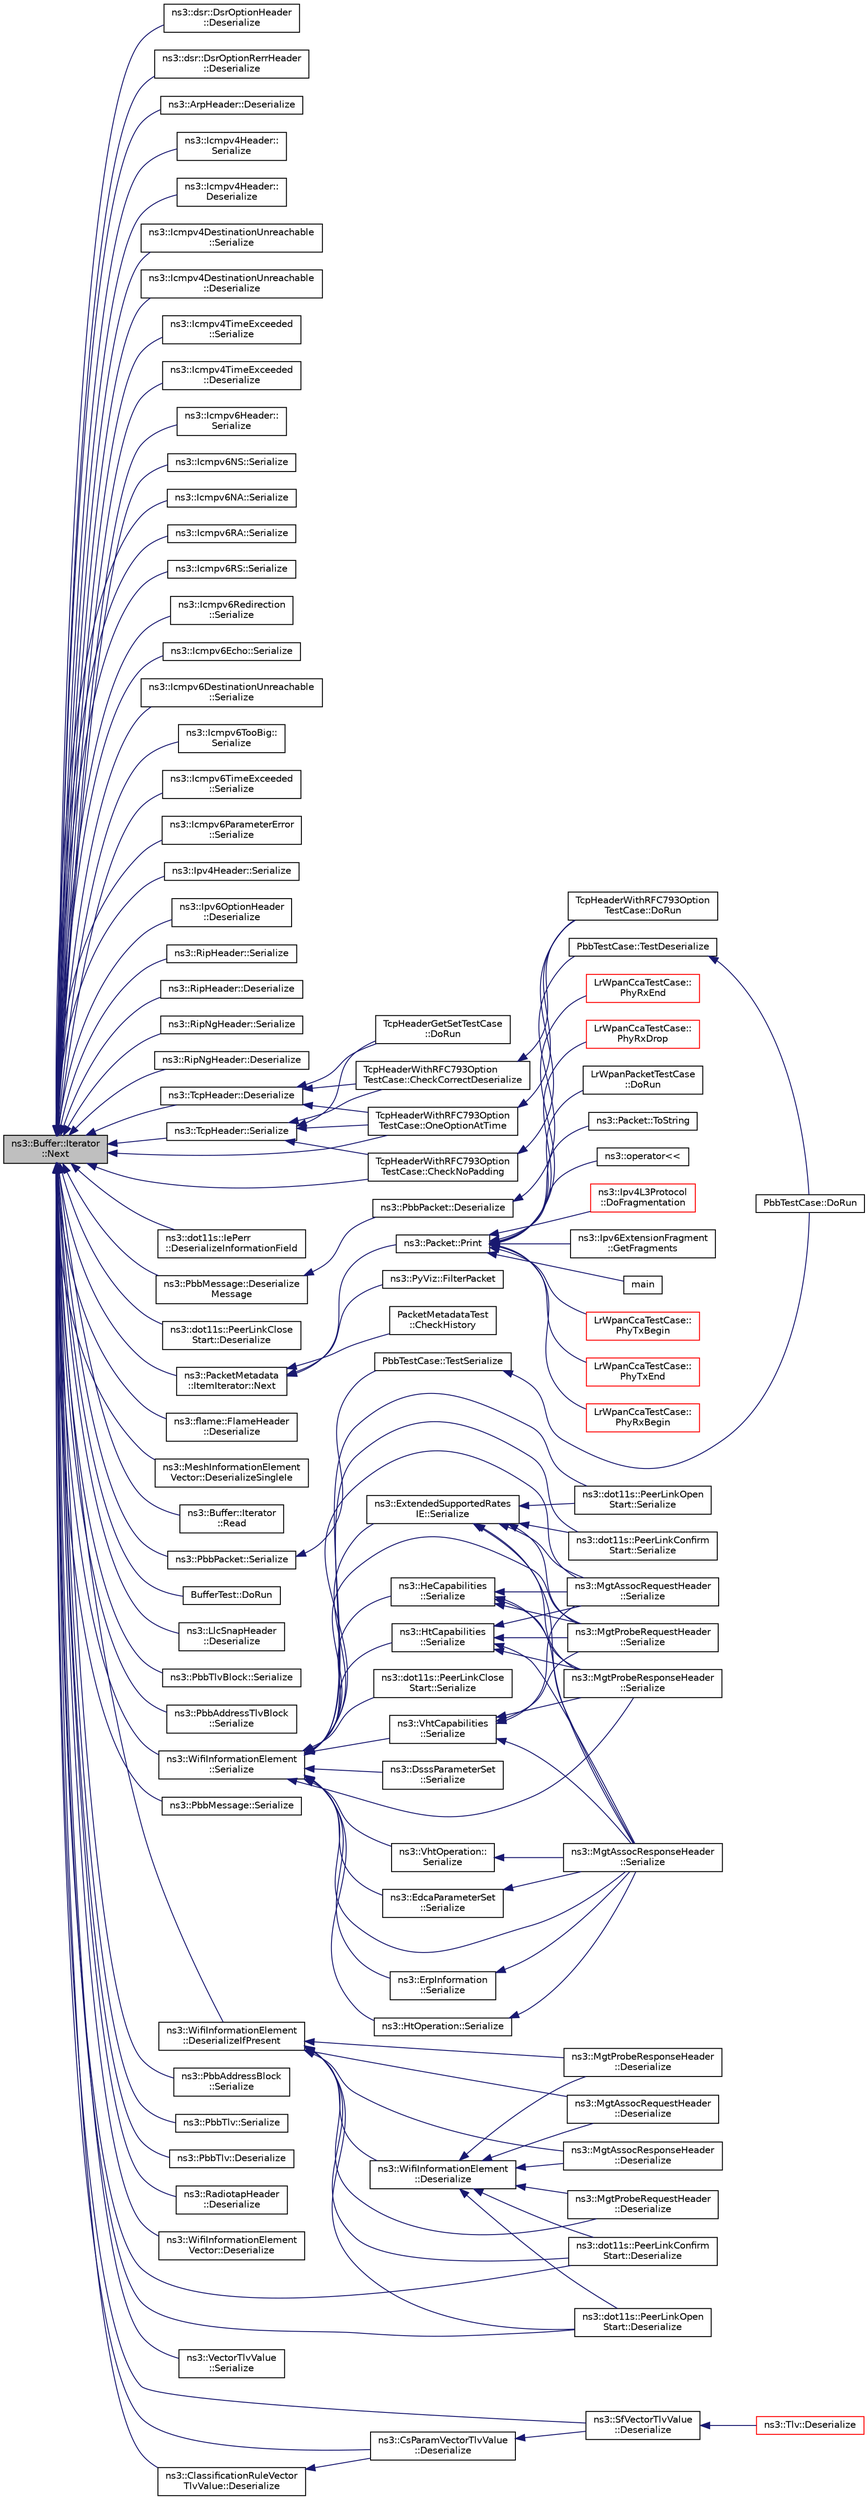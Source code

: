digraph "ns3::Buffer::Iterator::Next"
{
  edge [fontname="Helvetica",fontsize="10",labelfontname="Helvetica",labelfontsize="10"];
  node [fontname="Helvetica",fontsize="10",shape=record];
  rankdir="LR";
  Node1 [label="ns3::Buffer::Iterator\l::Next",height=0.2,width=0.4,color="black", fillcolor="grey75", style="filled", fontcolor="black"];
  Node1 -> Node2 [dir="back",color="midnightblue",fontsize="10",style="solid"];
  Node2 [label="ns3::dsr::DsrOptionHeader\l::Deserialize",height=0.2,width=0.4,color="black", fillcolor="white", style="filled",URL="$da/d3b/classns3_1_1dsr_1_1DsrOptionHeader.html#ab44c93c37011591950bb95730c1c5b06",tooltip="Deserialize the packet. "];
  Node1 -> Node3 [dir="back",color="midnightblue",fontsize="10",style="solid"];
  Node3 [label="ns3::dsr::DsrOptionRerrHeader\l::Deserialize",height=0.2,width=0.4,color="black", fillcolor="white", style="filled",URL="$d6/d26/classns3_1_1dsr_1_1DsrOptionRerrHeader.html#ab8bc84d5e10a371524ed37035db5dbec",tooltip="Deserialize the packet. "];
  Node1 -> Node4 [dir="back",color="midnightblue",fontsize="10",style="solid"];
  Node4 [label="ns3::ArpHeader::Deserialize",height=0.2,width=0.4,color="black", fillcolor="white", style="filled",URL="$db/d42/classns3_1_1ArpHeader.html#ac4ac02b6ff4125d41dfe52593f23718d"];
  Node1 -> Node5 [dir="back",color="midnightblue",fontsize="10",style="solid"];
  Node5 [label="ns3::Icmpv4Header::\lSerialize",height=0.2,width=0.4,color="black", fillcolor="white", style="filled",URL="$d6/dde/classns3_1_1Icmpv4Header.html#a8a99d2c9a7cd91e84efbee9a61606ced"];
  Node1 -> Node6 [dir="back",color="midnightblue",fontsize="10",style="solid"];
  Node6 [label="ns3::Icmpv4Header::\lDeserialize",height=0.2,width=0.4,color="black", fillcolor="white", style="filled",URL="$d6/dde/classns3_1_1Icmpv4Header.html#a9993df289cc6aa4b6cf93bb91aa13024"];
  Node1 -> Node7 [dir="back",color="midnightblue",fontsize="10",style="solid"];
  Node7 [label="ns3::Icmpv4DestinationUnreachable\l::Serialize",height=0.2,width=0.4,color="black", fillcolor="white", style="filled",URL="$d6/daf/classns3_1_1Icmpv4DestinationUnreachable.html#a38e6b156675363e4af25597181b4d6c7"];
  Node1 -> Node8 [dir="back",color="midnightblue",fontsize="10",style="solid"];
  Node8 [label="ns3::Icmpv4DestinationUnreachable\l::Deserialize",height=0.2,width=0.4,color="black", fillcolor="white", style="filled",URL="$d6/daf/classns3_1_1Icmpv4DestinationUnreachable.html#ab27e34a3e2436724ebb483d8acd58ea7"];
  Node1 -> Node9 [dir="back",color="midnightblue",fontsize="10",style="solid"];
  Node9 [label="ns3::Icmpv4TimeExceeded\l::Serialize",height=0.2,width=0.4,color="black", fillcolor="white", style="filled",URL="$dc/de0/classns3_1_1Icmpv4TimeExceeded.html#a6361230141377b1156792c137ff19c46"];
  Node1 -> Node10 [dir="back",color="midnightblue",fontsize="10",style="solid"];
  Node10 [label="ns3::Icmpv4TimeExceeded\l::Deserialize",height=0.2,width=0.4,color="black", fillcolor="white", style="filled",URL="$dc/de0/classns3_1_1Icmpv4TimeExceeded.html#a593880fbc22985333cbfb9def08aeca5"];
  Node1 -> Node11 [dir="back",color="midnightblue",fontsize="10",style="solid"];
  Node11 [label="ns3::Icmpv6Header::\lSerialize",height=0.2,width=0.4,color="black", fillcolor="white", style="filled",URL="$d9/d73/classns3_1_1Icmpv6Header.html#a730861c09bbcc03f586a7b31656cbbc5",tooltip="Serialize the packet. "];
  Node1 -> Node12 [dir="back",color="midnightblue",fontsize="10",style="solid"];
  Node12 [label="ns3::Icmpv6NS::Serialize",height=0.2,width=0.4,color="black", fillcolor="white", style="filled",URL="$d7/da5/classns3_1_1Icmpv6NS.html#ad32a9d574a29228cddfc6e70aea129b7",tooltip="Serialize the packet. "];
  Node1 -> Node13 [dir="back",color="midnightblue",fontsize="10",style="solid"];
  Node13 [label="ns3::Icmpv6NA::Serialize",height=0.2,width=0.4,color="black", fillcolor="white", style="filled",URL="$d2/de8/classns3_1_1Icmpv6NA.html#a0fa9ef58e0cb6c9a5ed1d4c82745a02f",tooltip="Serialize the packet. "];
  Node1 -> Node14 [dir="back",color="midnightblue",fontsize="10",style="solid"];
  Node14 [label="ns3::Icmpv6RA::Serialize",height=0.2,width=0.4,color="black", fillcolor="white", style="filled",URL="$da/d73/classns3_1_1Icmpv6RA.html#afc9c2386a4c11b13c41d79f0dbc970cd",tooltip="Serialize the packet. "];
  Node1 -> Node15 [dir="back",color="midnightblue",fontsize="10",style="solid"];
  Node15 [label="ns3::Icmpv6RS::Serialize",height=0.2,width=0.4,color="black", fillcolor="white", style="filled",URL="$da/d2f/classns3_1_1Icmpv6RS.html#aa2e8d1a63701015e774a9a5d660dfde4",tooltip="Serialize the packet. "];
  Node1 -> Node16 [dir="back",color="midnightblue",fontsize="10",style="solid"];
  Node16 [label="ns3::Icmpv6Redirection\l::Serialize",height=0.2,width=0.4,color="black", fillcolor="white", style="filled",URL="$de/da3/classns3_1_1Icmpv6Redirection.html#a3d278de1bcf39046510795bd78a4acfa",tooltip="Serialize the packet. "];
  Node1 -> Node17 [dir="back",color="midnightblue",fontsize="10",style="solid"];
  Node17 [label="ns3::Icmpv6Echo::Serialize",height=0.2,width=0.4,color="black", fillcolor="white", style="filled",URL="$d6/d5b/classns3_1_1Icmpv6Echo.html#ae00908cfd1912f20da4ad804ce73ba1d",tooltip="Serialize the packet. "];
  Node1 -> Node18 [dir="back",color="midnightblue",fontsize="10",style="solid"];
  Node18 [label="ns3::Icmpv6DestinationUnreachable\l::Serialize",height=0.2,width=0.4,color="black", fillcolor="white", style="filled",URL="$d1/deb/classns3_1_1Icmpv6DestinationUnreachable.html#a97ea83de54f105a43a8386e2934fe732",tooltip="Serialize the packet. "];
  Node1 -> Node19 [dir="back",color="midnightblue",fontsize="10",style="solid"];
  Node19 [label="ns3::Icmpv6TooBig::\lSerialize",height=0.2,width=0.4,color="black", fillcolor="white", style="filled",URL="$d3/d1b/classns3_1_1Icmpv6TooBig.html#ae8042b6593cfb81dad23e60c588e7b21",tooltip="Serialize the packet. "];
  Node1 -> Node20 [dir="back",color="midnightblue",fontsize="10",style="solid"];
  Node20 [label="ns3::Icmpv6TimeExceeded\l::Serialize",height=0.2,width=0.4,color="black", fillcolor="white", style="filled",URL="$d5/db1/classns3_1_1Icmpv6TimeExceeded.html#a8cc2085dcd82138138cdc2029280a60f",tooltip="Serialize the packet. "];
  Node1 -> Node21 [dir="back",color="midnightblue",fontsize="10",style="solid"];
  Node21 [label="ns3::Icmpv6ParameterError\l::Serialize",height=0.2,width=0.4,color="black", fillcolor="white", style="filled",URL="$d8/dd7/classns3_1_1Icmpv6ParameterError.html#a72ba841a8b45117a67cfb9a89ffd677b",tooltip="Serialize the packet. "];
  Node1 -> Node22 [dir="back",color="midnightblue",fontsize="10",style="solid"];
  Node22 [label="ns3::Ipv4Header::Serialize",height=0.2,width=0.4,color="black", fillcolor="white", style="filled",URL="$d9/df1/classns3_1_1Ipv4Header.html#a09dd6e92cb94bc1287b5219519a7bc69"];
  Node1 -> Node23 [dir="back",color="midnightblue",fontsize="10",style="solid"];
  Node23 [label="ns3::Ipv6OptionHeader\l::Deserialize",height=0.2,width=0.4,color="black", fillcolor="white", style="filled",URL="$de/d13/classns3_1_1Ipv6OptionHeader.html#a8645f1d17686431f177f7d5f3c38380e",tooltip="Deserialize the packet. "];
  Node1 -> Node24 [dir="back",color="midnightblue",fontsize="10",style="solid"];
  Node24 [label="ns3::RipHeader::Serialize",height=0.2,width=0.4,color="black", fillcolor="white", style="filled",URL="$d2/d41/classns3_1_1RipHeader.html#ae461db58fecca935ddd433d43defde4a",tooltip="Serialize the packet. "];
  Node1 -> Node25 [dir="back",color="midnightblue",fontsize="10",style="solid"];
  Node25 [label="ns3::RipHeader::Deserialize",height=0.2,width=0.4,color="black", fillcolor="white", style="filled",URL="$d2/d41/classns3_1_1RipHeader.html#a92e568c6119343ba9ec17f9aff5c5167",tooltip="Deserialize the packet. "];
  Node1 -> Node26 [dir="back",color="midnightblue",fontsize="10",style="solid"];
  Node26 [label="ns3::RipNgHeader::Serialize",height=0.2,width=0.4,color="black", fillcolor="white", style="filled",URL="$d8/d03/classns3_1_1RipNgHeader.html#ab37ce2d9eccbd2e8776ee2d75044064c",tooltip="Serialize the packet. "];
  Node1 -> Node27 [dir="back",color="midnightblue",fontsize="10",style="solid"];
  Node27 [label="ns3::RipNgHeader::Deserialize",height=0.2,width=0.4,color="black", fillcolor="white", style="filled",URL="$d8/d03/classns3_1_1RipNgHeader.html#ab6bd6911230599868747821f94e65588",tooltip="Deserialize the packet. "];
  Node1 -> Node28 [dir="back",color="midnightblue",fontsize="10",style="solid"];
  Node28 [label="ns3::TcpHeader::Serialize",height=0.2,width=0.4,color="black", fillcolor="white", style="filled",URL="$d0/d46/classns3_1_1TcpHeader.html#ab492a55e7e9a54ec4938035696877aa3"];
  Node28 -> Node29 [dir="back",color="midnightblue",fontsize="10",style="solid"];
  Node29 [label="TcpHeaderGetSetTestCase\l::DoRun",height=0.2,width=0.4,color="black", fillcolor="white", style="filled",URL="$d0/d33/classTcpHeaderGetSetTestCase.html#ae5c6a3e802b8648d197d5a22509acf49",tooltip="Implementation to actually run this TestCase. "];
  Node28 -> Node30 [dir="back",color="midnightblue",fontsize="10",style="solid"];
  Node30 [label="TcpHeaderWithRFC793Option\lTestCase::CheckCorrectDeserialize",height=0.2,width=0.4,color="black", fillcolor="white", style="filled",URL="$d6/d39/classTcpHeaderWithRFC793OptionTestCase.html#ad8478f3d6d33caa92f933389f8d8419b",tooltip="Check the correct header deserialization. "];
  Node30 -> Node31 [dir="back",color="midnightblue",fontsize="10",style="solid"];
  Node31 [label="TcpHeaderWithRFC793Option\lTestCase::DoRun",height=0.2,width=0.4,color="black", fillcolor="white", style="filled",URL="$d6/d39/classTcpHeaderWithRFC793OptionTestCase.html#a52dc5f29802269d2d160f897a7933406",tooltip="Implementation to actually run this TestCase. "];
  Node28 -> Node32 [dir="back",color="midnightblue",fontsize="10",style="solid"];
  Node32 [label="TcpHeaderWithRFC793Option\lTestCase::CheckNoPadding",height=0.2,width=0.4,color="black", fillcolor="white", style="filled",URL="$d6/d39/classTcpHeaderWithRFC793OptionTestCase.html#ac054655b0adbd8c76eab91590eb246c4",tooltip="Check an header for the correct padding. "];
  Node32 -> Node31 [dir="back",color="midnightblue",fontsize="10",style="solid"];
  Node28 -> Node33 [dir="back",color="midnightblue",fontsize="10",style="solid"];
  Node33 [label="TcpHeaderWithRFC793Option\lTestCase::OneOptionAtTime",height=0.2,width=0.4,color="black", fillcolor="white", style="filled",URL="$d6/d39/classTcpHeaderWithRFC793OptionTestCase.html#a4f736353f198886b49418a84756e48de",tooltip="Check an header with only one kind of option. "];
  Node33 -> Node31 [dir="back",color="midnightblue",fontsize="10",style="solid"];
  Node1 -> Node34 [dir="back",color="midnightblue",fontsize="10",style="solid"];
  Node34 [label="ns3::TcpHeader::Deserialize",height=0.2,width=0.4,color="black", fillcolor="white", style="filled",URL="$d0/d46/classns3_1_1TcpHeader.html#ac9ebbec6f00c4d7d040c1d68dbe8c793"];
  Node34 -> Node29 [dir="back",color="midnightblue",fontsize="10",style="solid"];
  Node34 -> Node30 [dir="back",color="midnightblue",fontsize="10",style="solid"];
  Node34 -> Node33 [dir="back",color="midnightblue",fontsize="10",style="solid"];
  Node1 -> Node32 [dir="back",color="midnightblue",fontsize="10",style="solid"];
  Node1 -> Node33 [dir="back",color="midnightblue",fontsize="10",style="solid"];
  Node1 -> Node35 [dir="back",color="midnightblue",fontsize="10",style="solid"];
  Node35 [label="ns3::dot11s::IePerr\l::DeserializeInformationField",height=0.2,width=0.4,color="black", fillcolor="white", style="filled",URL="$d0/d39/classns3_1_1dot11s_1_1IePerr.html#a1fbb240ad4b0dfc2a7b93b917016cc88"];
  Node1 -> Node36 [dir="back",color="midnightblue",fontsize="10",style="solid"];
  Node36 [label="ns3::dot11s::PeerLinkOpen\lStart::Deserialize",height=0.2,width=0.4,color="black", fillcolor="white", style="filled",URL="$da/d35/classns3_1_1dot11s_1_1PeerLinkOpenStart.html#a315473be0f383a55415b452b45f688bb"];
  Node1 -> Node37 [dir="back",color="midnightblue",fontsize="10",style="solid"];
  Node37 [label="ns3::dot11s::PeerLinkClose\lStart::Deserialize",height=0.2,width=0.4,color="black", fillcolor="white", style="filled",URL="$d1/d01/classns3_1_1dot11s_1_1PeerLinkCloseStart.html#a0c21315898d9ed65222223b4b8a4039d"];
  Node1 -> Node38 [dir="back",color="midnightblue",fontsize="10",style="solid"];
  Node38 [label="ns3::dot11s::PeerLinkConfirm\lStart::Deserialize",height=0.2,width=0.4,color="black", fillcolor="white", style="filled",URL="$d2/d02/classns3_1_1dot11s_1_1PeerLinkConfirmStart.html#a6109a09962014a5c64c7a2fd9470978e"];
  Node1 -> Node39 [dir="back",color="midnightblue",fontsize="10",style="solid"];
  Node39 [label="ns3::flame::FlameHeader\l::Deserialize",height=0.2,width=0.4,color="black", fillcolor="white", style="filled",URL="$d5/dcd/classns3_1_1flame_1_1FlameHeader.html#ada911cbb255eb829e842812dce4b2fc7"];
  Node1 -> Node40 [dir="back",color="midnightblue",fontsize="10",style="solid"];
  Node40 [label="ns3::MeshInformationElement\lVector::DeserializeSingleIe",height=0.2,width=0.4,color="black", fillcolor="white", style="filled",URL="$d3/df6/classns3_1_1MeshInformationElementVector.html#afc490f34bbbeb9cf3738fc8a491c38f7",tooltip="Needed when you try to deserialize a lonely IE inside other header. "];
  Node1 -> Node41 [dir="back",color="midnightblue",fontsize="10",style="solid"];
  Node41 [label="ns3::Buffer::Iterator\l::Read",height=0.2,width=0.4,color="black", fillcolor="white", style="filled",URL="$d0/daf/classns3_1_1Buffer_1_1Iterator.html#a0b48f5160b5df2f9d25e2922456ea44c"];
  Node1 -> Node42 [dir="back",color="midnightblue",fontsize="10",style="solid"];
  Node42 [label="ns3::PacketMetadata\l::ItemIterator::Next",height=0.2,width=0.4,color="black", fillcolor="white", style="filled",URL="$df/def/classns3_1_1PacketMetadata_1_1ItemIterator.html#a3d59a1673dca4338f41d3c788ccd3e10",tooltip="Retrieve the next metadata item. "];
  Node42 -> Node43 [dir="back",color="midnightblue",fontsize="10",style="solid"];
  Node43 [label="ns3::Packet::Print",height=0.2,width=0.4,color="black", fillcolor="white", style="filled",URL="$dd/d7a/classns3_1_1Packet.html#aa34058a5cdbf94673531f8c4001ab227",tooltip="Print the packet contents. "];
  Node43 -> Node44 [dir="back",color="midnightblue",fontsize="10",style="solid"];
  Node44 [label="ns3::Ipv4L3Protocol\l::DoFragmentation",height=0.2,width=0.4,color="red", fillcolor="white", style="filled",URL="$d2/dc9/classns3_1_1Ipv4L3Protocol.html#a5ea602dc1447746c0c3bd90e36ec3888",tooltip="Fragment a packet. "];
  Node43 -> Node45 [dir="back",color="midnightblue",fontsize="10",style="solid"];
  Node45 [label="ns3::Ipv6ExtensionFragment\l::GetFragments",height=0.2,width=0.4,color="black", fillcolor="white", style="filled",URL="$de/dd5/classns3_1_1Ipv6ExtensionFragment.html#a60bc0fdd5a5d1bcb2223c98909eef44e",tooltip="Fragment a packet. "];
  Node43 -> Node46 [dir="back",color="midnightblue",fontsize="10",style="solid"];
  Node46 [label="main",height=0.2,width=0.4,color="black", fillcolor="white", style="filled",URL="$d4/d3b/lr-wpan-packet-print_8cc.html#a0ddf1224851353fc92bfbff6f499fa97"];
  Node43 -> Node47 [dir="back",color="midnightblue",fontsize="10",style="solid"];
  Node47 [label="LrWpanCcaTestCase::\lPhyTxBegin",height=0.2,width=0.4,color="red", fillcolor="white", style="filled",URL="$d7/def/classLrWpanCcaTestCase.html#a23a0238970a4597eb0e6f90cd5a2f5f5",tooltip="Function called when PhyTxBegin is hit. "];
  Node43 -> Node48 [dir="back",color="midnightblue",fontsize="10",style="solid"];
  Node48 [label="LrWpanCcaTestCase::\lPhyTxEnd",height=0.2,width=0.4,color="red", fillcolor="white", style="filled",URL="$d7/def/classLrWpanCcaTestCase.html#a10eb0d8851c2e8de313448bb2da6fd30",tooltip="Function called when PhyTxEnd is hit. "];
  Node43 -> Node49 [dir="back",color="midnightblue",fontsize="10",style="solid"];
  Node49 [label="LrWpanCcaTestCase::\lPhyRxBegin",height=0.2,width=0.4,color="red", fillcolor="white", style="filled",URL="$d7/def/classLrWpanCcaTestCase.html#a7d236bfc6109f581582255227b8dee77",tooltip="Function called when PhyRxBegin is hit. "];
  Node43 -> Node50 [dir="back",color="midnightblue",fontsize="10",style="solid"];
  Node50 [label="LrWpanCcaTestCase::\lPhyRxEnd",height=0.2,width=0.4,color="red", fillcolor="white", style="filled",URL="$d7/def/classLrWpanCcaTestCase.html#aed133fe6504b326574ada94b6043abcf",tooltip="Function called when PhyRxEnd is hit. "];
  Node43 -> Node51 [dir="back",color="midnightblue",fontsize="10",style="solid"];
  Node51 [label="LrWpanCcaTestCase::\lPhyRxDrop",height=0.2,width=0.4,color="red", fillcolor="white", style="filled",URL="$d7/def/classLrWpanCcaTestCase.html#a302ae211f206663a114fcd5a07752d5c",tooltip="Function called when PhyRxDrop is hit. "];
  Node43 -> Node52 [dir="back",color="midnightblue",fontsize="10",style="solid"];
  Node52 [label="LrWpanPacketTestCase\l::DoRun",height=0.2,width=0.4,color="black", fillcolor="white", style="filled",URL="$dc/d38/classLrWpanPacketTestCase.html#ae85f64d48a71983a4a43f49e5571546a",tooltip="Implementation to actually run this TestCase. "];
  Node43 -> Node53 [dir="back",color="midnightblue",fontsize="10",style="solid"];
  Node53 [label="ns3::Packet::ToString",height=0.2,width=0.4,color="black", fillcolor="white", style="filled",URL="$dd/d7a/classns3_1_1Packet.html#a2474139f184f81df37f35b99efdc66f1",tooltip="Return a string representation of the packet. "];
  Node43 -> Node54 [dir="back",color="midnightblue",fontsize="10",style="solid"];
  Node54 [label="ns3::operator\<\<",height=0.2,width=0.4,color="black", fillcolor="white", style="filled",URL="$d7/d2e/namespacens3.html#a592d34a2e0784b4eecdf866a48729c58",tooltip="Stream insertion operator. "];
  Node42 -> Node55 [dir="back",color="midnightblue",fontsize="10",style="solid"];
  Node55 [label="PacketMetadataTest\l::CheckHistory",height=0.2,width=0.4,color="black", fillcolor="white", style="filled",URL="$da/d30/classPacketMetadataTest.html#a22fae7ba6557ced42238625fc0ccc623"];
  Node42 -> Node56 [dir="back",color="midnightblue",fontsize="10",style="solid"];
  Node56 [label="ns3::PyViz::FilterPacket",height=0.2,width=0.4,color="black", fillcolor="white", style="filled",URL="$db/d7c/classns3_1_1PyViz.html#ad92f800fa5f75fc22531f572fe38095d"];
  Node1 -> Node57 [dir="back",color="midnightblue",fontsize="10",style="solid"];
  Node57 [label="BufferTest::DoRun",height=0.2,width=0.4,color="black", fillcolor="white", style="filled",URL="$d7/d09/classBufferTest.html#a4ffd025f50c962366167daef7df0ac58",tooltip="Implementation to actually run this TestCase. "];
  Node1 -> Node58 [dir="back",color="midnightblue",fontsize="10",style="solid"];
  Node58 [label="ns3::LlcSnapHeader\l::Deserialize",height=0.2,width=0.4,color="black", fillcolor="white", style="filled",URL="$de/d5e/classns3_1_1LlcSnapHeader.html#aa6bc7fc07a1d9948c624cb30ad2ff82d"];
  Node1 -> Node59 [dir="back",color="midnightblue",fontsize="10",style="solid"];
  Node59 [label="ns3::PbbTlvBlock::Serialize",height=0.2,width=0.4,color="black", fillcolor="white", style="filled",URL="$d8/d5b/classns3_1_1PbbTlvBlock.html#a1c825abcdf9a3526efbf4b35218ab85b",tooltip="Serializes this block into the specified buffer. "];
  Node1 -> Node60 [dir="back",color="midnightblue",fontsize="10",style="solid"];
  Node60 [label="ns3::PbbAddressTlvBlock\l::Serialize",height=0.2,width=0.4,color="black", fillcolor="white", style="filled",URL="$de/d87/classns3_1_1PbbAddressTlvBlock.html#a7344724acb884c59fed16212109a2e26",tooltip="Serializes this block into the specified buffer. "];
  Node1 -> Node61 [dir="back",color="midnightblue",fontsize="10",style="solid"];
  Node61 [label="ns3::PbbPacket::Serialize",height=0.2,width=0.4,color="black", fillcolor="white", style="filled",URL="$d7/d31/classns3_1_1PbbPacket.html#acf27d0bf18096412f390651995e9a362",tooltip="Serializes this packet into the specified buffer. "];
  Node61 -> Node62 [dir="back",color="midnightblue",fontsize="10",style="solid"];
  Node62 [label="PbbTestCase::TestSerialize",height=0.2,width=0.4,color="black", fillcolor="white", style="filled",URL="$dd/dee/classPbbTestCase.html#af46a68e3ac1ac6a3acba3db64974cba8"];
  Node62 -> Node63 [dir="back",color="midnightblue",fontsize="10",style="solid"];
  Node63 [label="PbbTestCase::DoRun",height=0.2,width=0.4,color="black", fillcolor="white", style="filled",URL="$dd/dee/classPbbTestCase.html#a7e27e798743b0fee57106bdc3ff63a1c",tooltip="Implementation to actually run this TestCase. "];
  Node1 -> Node64 [dir="back",color="midnightblue",fontsize="10",style="solid"];
  Node64 [label="ns3::PbbMessage::Serialize",height=0.2,width=0.4,color="black", fillcolor="white", style="filled",URL="$d7/d6a/classns3_1_1PbbMessage.html#a724c917f3c2bc5e248ba56115e065830",tooltip="Serializes this message into the specified buffer. "];
  Node1 -> Node65 [dir="back",color="midnightblue",fontsize="10",style="solid"];
  Node65 [label="ns3::PbbMessage::Deserialize\lMessage",height=0.2,width=0.4,color="black", fillcolor="white", style="filled",URL="$d7/d6a/classns3_1_1PbbMessage.html#a58a4ce8ce3f757d5e5d9b7d89d632bc2",tooltip="Deserializes a message, returning the correct object depending on whether it is an IPv4 message or an..."];
  Node65 -> Node66 [dir="back",color="midnightblue",fontsize="10",style="solid"];
  Node66 [label="ns3::PbbPacket::Deserialize",height=0.2,width=0.4,color="black", fillcolor="white", style="filled",URL="$d7/d31/classns3_1_1PbbPacket.html#a6bb42350cf2613e48d9c7c50a0c71f93",tooltip="Deserializes a packet from the specified buffer. "];
  Node66 -> Node67 [dir="back",color="midnightblue",fontsize="10",style="solid"];
  Node67 [label="PbbTestCase::TestDeserialize",height=0.2,width=0.4,color="black", fillcolor="white", style="filled",URL="$dd/dee/classPbbTestCase.html#a94ee7e29255773f0ea94597fd0af89ff"];
  Node67 -> Node63 [dir="back",color="midnightblue",fontsize="10",style="solid"];
  Node1 -> Node68 [dir="back",color="midnightblue",fontsize="10",style="solid"];
  Node68 [label="ns3::PbbAddressBlock\l::Serialize",height=0.2,width=0.4,color="black", fillcolor="white", style="filled",URL="$d7/d4c/classns3_1_1PbbAddressBlock.html#a8362337c52d7d46b901308572ed870a0",tooltip="Serializes this address block into the specified buffer. "];
  Node1 -> Node69 [dir="back",color="midnightblue",fontsize="10",style="solid"];
  Node69 [label="ns3::PbbTlv::Serialize",height=0.2,width=0.4,color="black", fillcolor="white", style="filled",URL="$db/dfb/classns3_1_1PbbTlv.html#a5e1a30c5ab57944ac2b361352660fd2e",tooltip="Serializes this TLV into the specified buffer. "];
  Node1 -> Node70 [dir="back",color="midnightblue",fontsize="10",style="solid"];
  Node70 [label="ns3::PbbTlv::Deserialize",height=0.2,width=0.4,color="black", fillcolor="white", style="filled",URL="$db/dfb/classns3_1_1PbbTlv.html#af1d0a54c2c334935bac7570889b275e4",tooltip="Deserializes a TLV from the specified buffer. "];
  Node1 -> Node71 [dir="back",color="midnightblue",fontsize="10",style="solid"];
  Node71 [label="ns3::RadiotapHeader\l::Deserialize",height=0.2,width=0.4,color="black", fillcolor="white", style="filled",URL="$d0/d42/classns3_1_1RadiotapHeader.html#abf6c96491c49ece598cc16737b0696a7"];
  Node1 -> Node72 [dir="back",color="midnightblue",fontsize="10",style="solid"];
  Node72 [label="ns3::WifiInformationElement\lVector::Deserialize",height=0.2,width=0.4,color="black", fillcolor="white", style="filled",URL="$d7/db5/classns3_1_1WifiInformationElementVector.html#a251b746f2d3a1918a252072b65a53ae5"];
  Node1 -> Node73 [dir="back",color="midnightblue",fontsize="10",style="solid"];
  Node73 [label="ns3::WifiInformationElement\l::Serialize",height=0.2,width=0.4,color="black", fillcolor="white", style="filled",URL="$d4/db6/classns3_1_1WifiInformationElement.html#a2f43932681fae6e2bc7a978e9493811e"];
  Node73 -> Node74 [dir="back",color="midnightblue",fontsize="10",style="solid"];
  Node74 [label="ns3::dot11s::PeerLinkOpen\lStart::Serialize",height=0.2,width=0.4,color="black", fillcolor="white", style="filled",URL="$da/d35/classns3_1_1dot11s_1_1PeerLinkOpenStart.html#a1c115bceee658219bbcd1730f1ff07a4"];
  Node73 -> Node75 [dir="back",color="midnightblue",fontsize="10",style="solid"];
  Node75 [label="ns3::dot11s::PeerLinkClose\lStart::Serialize",height=0.2,width=0.4,color="black", fillcolor="white", style="filled",URL="$d1/d01/classns3_1_1dot11s_1_1PeerLinkCloseStart.html#a78a9de8c0a027498640a9fad4d02a4c8"];
  Node73 -> Node76 [dir="back",color="midnightblue",fontsize="10",style="solid"];
  Node76 [label="ns3::dot11s::PeerLinkConfirm\lStart::Serialize",height=0.2,width=0.4,color="black", fillcolor="white", style="filled",URL="$d2/d02/classns3_1_1dot11s_1_1PeerLinkConfirmStart.html#ae31536d19dbb8eb5e76ca881e4798e48"];
  Node73 -> Node77 [dir="back",color="midnightblue",fontsize="10",style="solid"];
  Node77 [label="ns3::DsssParameterSet\l::Serialize",height=0.2,width=0.4,color="black", fillcolor="white", style="filled",URL="$d5/dc1/classns3_1_1DsssParameterSet.html#a5720c8b974f0c5080247330056d17201"];
  Node73 -> Node78 [dir="back",color="midnightblue",fontsize="10",style="solid"];
  Node78 [label="ns3::EdcaParameterSet\l::Serialize",height=0.2,width=0.4,color="black", fillcolor="white", style="filled",URL="$d7/d50/classns3_1_1EdcaParameterSet.html#ae0ef4ff2e5549a3c0a2fa12cc73af425"];
  Node78 -> Node79 [dir="back",color="midnightblue",fontsize="10",style="solid"];
  Node79 [label="ns3::MgtAssocResponseHeader\l::Serialize",height=0.2,width=0.4,color="black", fillcolor="white", style="filled",URL="$d2/d1d/classns3_1_1MgtAssocResponseHeader.html#a2b3e70a1b228b9f3ca8b8a43068f13a2"];
  Node73 -> Node80 [dir="back",color="midnightblue",fontsize="10",style="solid"];
  Node80 [label="ns3::ErpInformation\l::Serialize",height=0.2,width=0.4,color="black", fillcolor="white", style="filled",URL="$db/d32/classns3_1_1ErpInformation.html#a797d76e95ddcd5e6b0cad49443b2c356"];
  Node80 -> Node79 [dir="back",color="midnightblue",fontsize="10",style="solid"];
  Node73 -> Node81 [dir="back",color="midnightblue",fontsize="10",style="solid"];
  Node81 [label="ns3::HeCapabilities\l::Serialize",height=0.2,width=0.4,color="black", fillcolor="white", style="filled",URL="$d4/d41/classns3_1_1HeCapabilities.html#ac7525eb597bf0308f0ea637db53f8295"];
  Node81 -> Node82 [dir="back",color="midnightblue",fontsize="10",style="solid"];
  Node82 [label="ns3::MgtProbeRequestHeader\l::Serialize",height=0.2,width=0.4,color="black", fillcolor="white", style="filled",URL="$de/dec/classns3_1_1MgtProbeRequestHeader.html#afa7d6bcf7c03df0927635a07cfff6d13"];
  Node81 -> Node83 [dir="back",color="midnightblue",fontsize="10",style="solid"];
  Node83 [label="ns3::MgtProbeResponseHeader\l::Serialize",height=0.2,width=0.4,color="black", fillcolor="white", style="filled",URL="$d7/d3c/classns3_1_1MgtProbeResponseHeader.html#a721188a210bcccb82dcb65ec389a264d"];
  Node81 -> Node84 [dir="back",color="midnightblue",fontsize="10",style="solid"];
  Node84 [label="ns3::MgtAssocRequestHeader\l::Serialize",height=0.2,width=0.4,color="black", fillcolor="white", style="filled",URL="$d6/dec/classns3_1_1MgtAssocRequestHeader.html#a5af209ceffdc8e66f29efe0aed867c6e"];
  Node81 -> Node79 [dir="back",color="midnightblue",fontsize="10",style="solid"];
  Node73 -> Node85 [dir="back",color="midnightblue",fontsize="10",style="solid"];
  Node85 [label="ns3::HtCapabilities\l::Serialize",height=0.2,width=0.4,color="black", fillcolor="white", style="filled",URL="$d8/de7/classns3_1_1HtCapabilities.html#a91a16fe63128b8463bbc8697de061645"];
  Node85 -> Node82 [dir="back",color="midnightblue",fontsize="10",style="solid"];
  Node85 -> Node83 [dir="back",color="midnightblue",fontsize="10",style="solid"];
  Node85 -> Node84 [dir="back",color="midnightblue",fontsize="10",style="solid"];
  Node85 -> Node79 [dir="back",color="midnightblue",fontsize="10",style="solid"];
  Node73 -> Node86 [dir="back",color="midnightblue",fontsize="10",style="solid"];
  Node86 [label="ns3::HtOperation::Serialize",height=0.2,width=0.4,color="black", fillcolor="white", style="filled",URL="$db/dc6/classns3_1_1HtOperation.html#a3ed9edb17e266a42436c1ab5def0cd49"];
  Node86 -> Node79 [dir="back",color="midnightblue",fontsize="10",style="solid"];
  Node73 -> Node82 [dir="back",color="midnightblue",fontsize="10",style="solid"];
  Node73 -> Node83 [dir="back",color="midnightblue",fontsize="10",style="solid"];
  Node73 -> Node84 [dir="back",color="midnightblue",fontsize="10",style="solid"];
  Node73 -> Node79 [dir="back",color="midnightblue",fontsize="10",style="solid"];
  Node73 -> Node87 [dir="back",color="midnightblue",fontsize="10",style="solid"];
  Node87 [label="ns3::ExtendedSupportedRates\lIE::Serialize",height=0.2,width=0.4,color="black", fillcolor="white", style="filled",URL="$d9/d48/classns3_1_1ExtendedSupportedRatesIE.html#acb470467b1268b5897cdc916078f2b46"];
  Node87 -> Node74 [dir="back",color="midnightblue",fontsize="10",style="solid"];
  Node87 -> Node76 [dir="back",color="midnightblue",fontsize="10",style="solid"];
  Node87 -> Node82 [dir="back",color="midnightblue",fontsize="10",style="solid"];
  Node87 -> Node83 [dir="back",color="midnightblue",fontsize="10",style="solid"];
  Node87 -> Node84 [dir="back",color="midnightblue",fontsize="10",style="solid"];
  Node87 -> Node79 [dir="back",color="midnightblue",fontsize="10",style="solid"];
  Node73 -> Node88 [dir="back",color="midnightblue",fontsize="10",style="solid"];
  Node88 [label="ns3::VhtCapabilities\l::Serialize",height=0.2,width=0.4,color="black", fillcolor="white", style="filled",URL="$de/de4/classns3_1_1VhtCapabilities.html#aff8e88955023a52b8901af72a6428923"];
  Node88 -> Node82 [dir="back",color="midnightblue",fontsize="10",style="solid"];
  Node88 -> Node83 [dir="back",color="midnightblue",fontsize="10",style="solid"];
  Node88 -> Node84 [dir="back",color="midnightblue",fontsize="10",style="solid"];
  Node88 -> Node79 [dir="back",color="midnightblue",fontsize="10",style="solid"];
  Node73 -> Node89 [dir="back",color="midnightblue",fontsize="10",style="solid"];
  Node89 [label="ns3::VhtOperation::\lSerialize",height=0.2,width=0.4,color="black", fillcolor="white", style="filled",URL="$d7/d41/classns3_1_1VhtOperation.html#a6096b557edc33a9056a40bb4e2be8b48"];
  Node89 -> Node79 [dir="back",color="midnightblue",fontsize="10",style="solid"];
  Node1 -> Node90 [dir="back",color="midnightblue",fontsize="10",style="solid"];
  Node90 [label="ns3::WifiInformationElement\l::DeserializeIfPresent",height=0.2,width=0.4,color="black", fillcolor="white", style="filled",URL="$d4/db6/classns3_1_1WifiInformationElement.html#a8ce15156403cf18af657c4bee2e071aa"];
  Node90 -> Node36 [dir="back",color="midnightblue",fontsize="10",style="solid"];
  Node90 -> Node38 [dir="back",color="midnightblue",fontsize="10",style="solid"];
  Node90 -> Node91 [dir="back",color="midnightblue",fontsize="10",style="solid"];
  Node91 [label="ns3::MgtProbeRequestHeader\l::Deserialize",height=0.2,width=0.4,color="black", fillcolor="white", style="filled",URL="$de/dec/classns3_1_1MgtProbeRequestHeader.html#a622524bcbe9ec5ba9bea8e83c43302db"];
  Node90 -> Node92 [dir="back",color="midnightblue",fontsize="10",style="solid"];
  Node92 [label="ns3::MgtProbeResponseHeader\l::Deserialize",height=0.2,width=0.4,color="black", fillcolor="white", style="filled",URL="$d7/d3c/classns3_1_1MgtProbeResponseHeader.html#acf693465957d06ea7f1a06881052b71a"];
  Node90 -> Node93 [dir="back",color="midnightblue",fontsize="10",style="solid"];
  Node93 [label="ns3::MgtAssocRequestHeader\l::Deserialize",height=0.2,width=0.4,color="black", fillcolor="white", style="filled",URL="$d6/dec/classns3_1_1MgtAssocRequestHeader.html#a660806ee6d8ccb5ee7d1790506770e45"];
  Node90 -> Node94 [dir="back",color="midnightblue",fontsize="10",style="solid"];
  Node94 [label="ns3::MgtAssocResponseHeader\l::Deserialize",height=0.2,width=0.4,color="black", fillcolor="white", style="filled",URL="$d2/d1d/classns3_1_1MgtAssocResponseHeader.html#a02b3614f4b8248577849c4091220666d"];
  Node90 -> Node95 [dir="back",color="midnightblue",fontsize="10",style="solid"];
  Node95 [label="ns3::WifiInformationElement\l::Deserialize",height=0.2,width=0.4,color="black", fillcolor="white", style="filled",URL="$d4/db6/classns3_1_1WifiInformationElement.html#a533a553c7a33a4870f1819b25d43d15b"];
  Node95 -> Node36 [dir="back",color="midnightblue",fontsize="10",style="solid"];
  Node95 -> Node38 [dir="back",color="midnightblue",fontsize="10",style="solid"];
  Node95 -> Node91 [dir="back",color="midnightblue",fontsize="10",style="solid"];
  Node95 -> Node92 [dir="back",color="midnightblue",fontsize="10",style="solid"];
  Node95 -> Node93 [dir="back",color="midnightblue",fontsize="10",style="solid"];
  Node95 -> Node94 [dir="back",color="midnightblue",fontsize="10",style="solid"];
  Node1 -> Node96 [dir="back",color="midnightblue",fontsize="10",style="solid"];
  Node96 [label="ns3::VectorTlvValue\l::Serialize",height=0.2,width=0.4,color="black", fillcolor="white", style="filled",URL="$df/d4f/classns3_1_1VectorTlvValue.html#ab5911d3a7cfb2563739e29c39cc255b6"];
  Node1 -> Node97 [dir="back",color="midnightblue",fontsize="10",style="solid"];
  Node97 [label="ns3::SfVectorTlvValue\l::Deserialize",height=0.2,width=0.4,color="black", fillcolor="white", style="filled",URL="$d5/dd8/classns3_1_1SfVectorTlvValue.html#afc34c4c61724940c485be32168137ac9"];
  Node97 -> Node98 [dir="back",color="midnightblue",fontsize="10",style="solid"];
  Node98 [label="ns3::Tlv::Deserialize",height=0.2,width=0.4,color="red", fillcolor="white", style="filled",URL="$d1/d1e/classns3_1_1Tlv.html#ab7f78a79bda165414feb774daf217fc2"];
  Node1 -> Node99 [dir="back",color="midnightblue",fontsize="10",style="solid"];
  Node99 [label="ns3::CsParamVectorTlvValue\l::Deserialize",height=0.2,width=0.4,color="black", fillcolor="white", style="filled",URL="$df/d32/classns3_1_1CsParamVectorTlvValue.html#aac92059eae88c45aa6753737e9e768b8"];
  Node99 -> Node97 [dir="back",color="midnightblue",fontsize="10",style="solid"];
  Node1 -> Node100 [dir="back",color="midnightblue",fontsize="10",style="solid"];
  Node100 [label="ns3::ClassificationRuleVector\lTlvValue::Deserialize",height=0.2,width=0.4,color="black", fillcolor="white", style="filled",URL="$d2/dc5/classns3_1_1ClassificationRuleVectorTlvValue.html#adb71f8c6a4456630500606bdacffd8c5"];
  Node100 -> Node99 [dir="back",color="midnightblue",fontsize="10",style="solid"];
}
